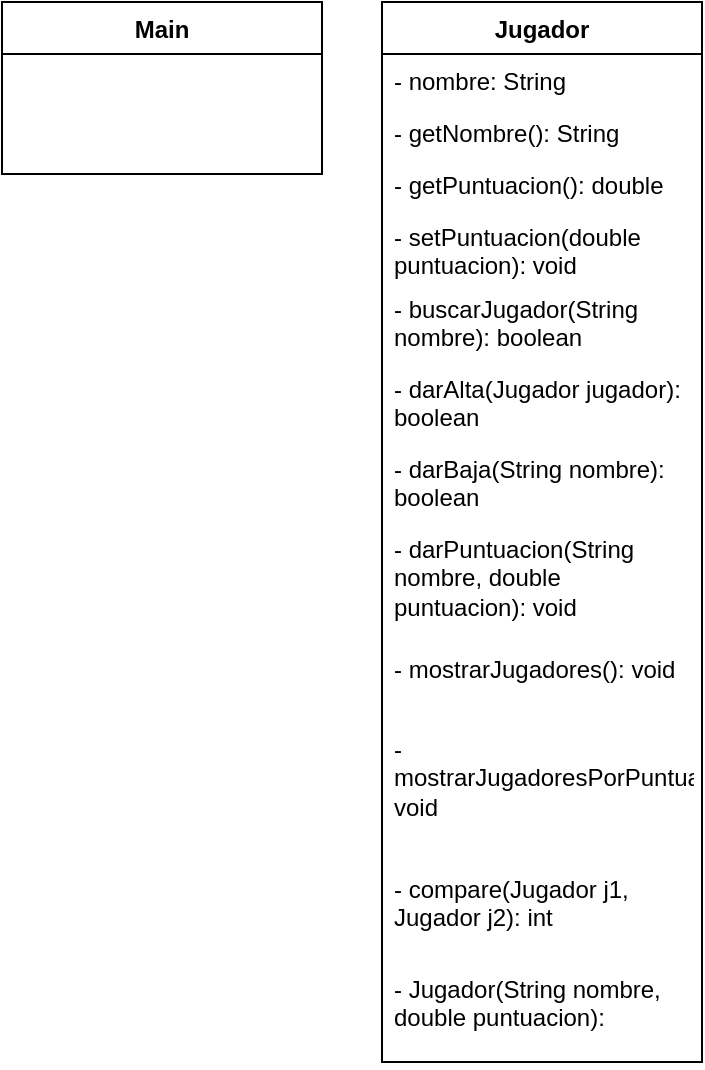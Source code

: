 <mxfile version="24.7.16">
  <diagram name="Página-1" id="bS55A9_ovIKY-Wd1ajT8">
    <mxGraphModel dx="1426" dy="777" grid="1" gridSize="10" guides="1" tooltips="1" connect="1" arrows="1" fold="1" page="1" pageScale="1" pageWidth="827" pageHeight="1169" math="0" shadow="0">
      <root>
        <mxCell id="0" />
        <mxCell id="1" parent="0" />
        <mxCell id="ljHHKFZJiycTz36-ZPhy-1" value="Main" style="swimlane;fontStyle=1;align=center;verticalAlign=top;childLayout=stackLayout;horizontal=1;startSize=26;horizontalStack=0;resizeParent=1;resizeParentMax=0;resizeLast=0;collapsible=1;marginBottom=0;whiteSpace=wrap;html=1;" vertex="1" parent="1">
          <mxGeometry x="60" y="80" width="160" height="86" as="geometry" />
        </mxCell>
        <mxCell id="ljHHKFZJiycTz36-ZPhy-3" value="Jugador" style="swimlane;fontStyle=1;align=center;verticalAlign=top;childLayout=stackLayout;horizontal=1;startSize=26;horizontalStack=0;resizeParent=1;resizeParentMax=0;resizeLast=0;collapsible=1;marginBottom=0;whiteSpace=wrap;html=1;" vertex="1" parent="1">
          <mxGeometry x="250" y="80" width="160" height="530" as="geometry" />
        </mxCell>
        <mxCell id="ljHHKFZJiycTz36-ZPhy-4" value="- nombre: String" style="text;strokeColor=none;fillColor=none;align=left;verticalAlign=top;spacingLeft=4;spacingRight=4;overflow=hidden;rotatable=0;points=[[0,0.5],[1,0.5]];portConstraint=eastwest;whiteSpace=wrap;html=1;" vertex="1" parent="ljHHKFZJiycTz36-ZPhy-3">
          <mxGeometry y="26" width="160" height="26" as="geometry" />
        </mxCell>
        <mxCell id="ljHHKFZJiycTz36-ZPhy-5" value="- getNombre(): String" style="text;strokeColor=none;fillColor=none;align=left;verticalAlign=top;spacingLeft=4;spacingRight=4;overflow=hidden;rotatable=0;points=[[0,0.5],[1,0.5]];portConstraint=eastwest;whiteSpace=wrap;html=1;" vertex="1" parent="ljHHKFZJiycTz36-ZPhy-3">
          <mxGeometry y="52" width="160" height="26" as="geometry" />
        </mxCell>
        <mxCell id="ljHHKFZJiycTz36-ZPhy-6" value="- getPuntuacion(): double" style="text;strokeColor=none;fillColor=none;align=left;verticalAlign=top;spacingLeft=4;spacingRight=4;overflow=hidden;rotatable=0;points=[[0,0.5],[1,0.5]];portConstraint=eastwest;whiteSpace=wrap;html=1;" vertex="1" parent="ljHHKFZJiycTz36-ZPhy-3">
          <mxGeometry y="78" width="160" height="26" as="geometry" />
        </mxCell>
        <mxCell id="ljHHKFZJiycTz36-ZPhy-7" value="- setPuntuacion(double puntuacion): void" style="text;strokeColor=none;fillColor=none;align=left;verticalAlign=top;spacingLeft=4;spacingRight=4;overflow=hidden;rotatable=0;points=[[0,0.5],[1,0.5]];portConstraint=eastwest;whiteSpace=wrap;html=1;" vertex="1" parent="ljHHKFZJiycTz36-ZPhy-3">
          <mxGeometry y="104" width="160" height="36" as="geometry" />
        </mxCell>
        <mxCell id="ljHHKFZJiycTz36-ZPhy-8" value="- buscarJugador(String nombre): boolean" style="text;strokeColor=none;fillColor=none;align=left;verticalAlign=top;spacingLeft=4;spacingRight=4;overflow=hidden;rotatable=0;points=[[0,0.5],[1,0.5]];portConstraint=eastwest;whiteSpace=wrap;html=1;" vertex="1" parent="ljHHKFZJiycTz36-ZPhy-3">
          <mxGeometry y="140" width="160" height="40" as="geometry" />
        </mxCell>
        <mxCell id="ljHHKFZJiycTz36-ZPhy-9" value="- darAlta(Jugador jugador): boolean" style="text;strokeColor=none;fillColor=none;align=left;verticalAlign=top;spacingLeft=4;spacingRight=4;overflow=hidden;rotatable=0;points=[[0,0.5],[1,0.5]];portConstraint=eastwest;whiteSpace=wrap;html=1;" vertex="1" parent="ljHHKFZJiycTz36-ZPhy-3">
          <mxGeometry y="180" width="160" height="40" as="geometry" />
        </mxCell>
        <mxCell id="ljHHKFZJiycTz36-ZPhy-10" value="- darBaja(String nombre): boolean" style="text;strokeColor=none;fillColor=none;align=left;verticalAlign=top;spacingLeft=4;spacingRight=4;overflow=hidden;rotatable=0;points=[[0,0.5],[1,0.5]];portConstraint=eastwest;whiteSpace=wrap;html=1;" vertex="1" parent="ljHHKFZJiycTz36-ZPhy-3">
          <mxGeometry y="220" width="160" height="40" as="geometry" />
        </mxCell>
        <mxCell id="ljHHKFZJiycTz36-ZPhy-11" value="- darPuntuacion(String nombre, double puntuacion): void" style="text;strokeColor=none;fillColor=none;align=left;verticalAlign=top;spacingLeft=4;spacingRight=4;overflow=hidden;rotatable=0;points=[[0,0.5],[1,0.5]];portConstraint=eastwest;whiteSpace=wrap;html=1;" vertex="1" parent="ljHHKFZJiycTz36-ZPhy-3">
          <mxGeometry y="260" width="160" height="60" as="geometry" />
        </mxCell>
        <mxCell id="ljHHKFZJiycTz36-ZPhy-12" value="- mostrarJugadores(): void" style="text;strokeColor=none;fillColor=none;align=left;verticalAlign=top;spacingLeft=4;spacingRight=4;overflow=hidden;rotatable=0;points=[[0,0.5],[1,0.5]];portConstraint=eastwest;whiteSpace=wrap;html=1;" vertex="1" parent="ljHHKFZJiycTz36-ZPhy-3">
          <mxGeometry y="320" width="160" height="40" as="geometry" />
        </mxCell>
        <mxCell id="ljHHKFZJiycTz36-ZPhy-13" value="- mostrarJugadoresPorPuntuacion(): void" style="text;strokeColor=none;fillColor=none;align=left;verticalAlign=top;spacingLeft=4;spacingRight=4;overflow=hidden;rotatable=0;points=[[0,0.5],[1,0.5]];portConstraint=eastwest;whiteSpace=wrap;html=1;" vertex="1" parent="ljHHKFZJiycTz36-ZPhy-3">
          <mxGeometry y="360" width="160" height="70" as="geometry" />
        </mxCell>
        <mxCell id="ljHHKFZJiycTz36-ZPhy-14" value="- compare(Jugador j1, Jugador j2): int" style="text;strokeColor=none;fillColor=none;align=left;verticalAlign=top;spacingLeft=4;spacingRight=4;overflow=hidden;rotatable=0;points=[[0,0.5],[1,0.5]];portConstraint=eastwest;whiteSpace=wrap;html=1;" vertex="1" parent="ljHHKFZJiycTz36-ZPhy-3">
          <mxGeometry y="430" width="160" height="50" as="geometry" />
        </mxCell>
        <mxCell id="ljHHKFZJiycTz36-ZPhy-15" value="- Jugador(String nombre, double puntuacion): " style="text;strokeColor=none;fillColor=none;align=left;verticalAlign=top;spacingLeft=4;spacingRight=4;overflow=hidden;rotatable=0;points=[[0,0.5],[1,0.5]];portConstraint=eastwest;whiteSpace=wrap;html=1;" vertex="1" parent="ljHHKFZJiycTz36-ZPhy-3">
          <mxGeometry y="480" width="160" height="50" as="geometry" />
        </mxCell>
      </root>
    </mxGraphModel>
  </diagram>
</mxfile>
